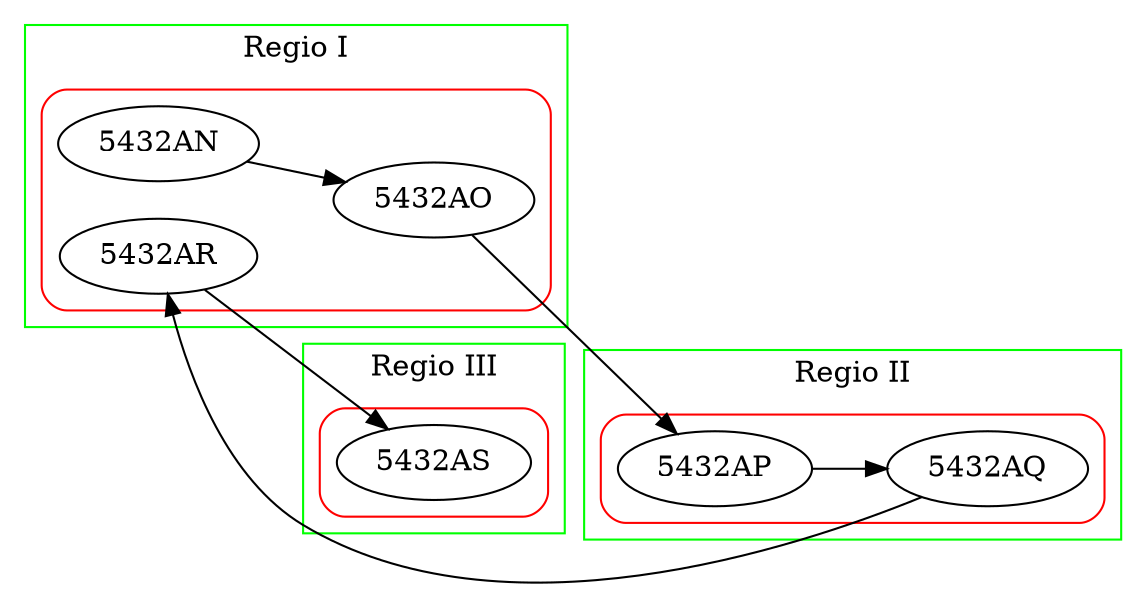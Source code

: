 digraph Test {
    rankdir="LR"
    subgraph cluster1 {
        label="Regio I"
        color="green"
        subgraph cluster11 {
            label=""
            style="rounded"
            color="red"
            "5432AN" -> "5432AO"
            "5432AR" 
        }
        
        subgraph cluster12 {
            label=""
            style="rounded"
            color="red"
            "5432AR" 
        }
    }

    "5432AO" -> "5432AP"

    subgraph cluster2 {
        label="Regio II"
        color="green"
        subgraph cluster21 {
            label=""
            style="rounded"
            color="red"
            "5432AP" -> "5432AQ"
        }
    }

    "5432AQ" -> "5432AR"

    "5432AR" -> "5432AS"

    subgraph cluster3 {
        label="Regio III"
        color="green"
        subgraph cluster31 {
            label=""
            style="rounded"
            color="red"
            "5432AS" 
        }
    }

}